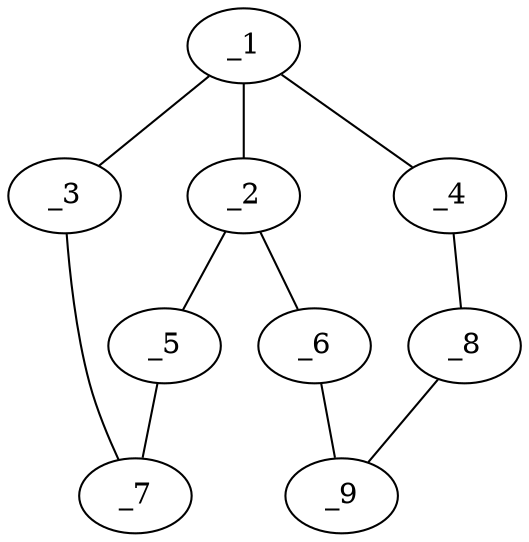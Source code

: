 graph molid99331 {
	_1	 [charge=0,
		chem=1,
		symbol="C  ",
		x="3.7321",
		y="0.5"];
	_2	 [charge=0,
		chem=1,
		symbol="C  ",
		x="3.7321",
		y="-0.5"];
	_1 -- _2	 [valence=1];
	_3	 [charge=0,
		chem=1,
		symbol="C  ",
		x="4.6831",
		y="0.809"];
	_1 -- _3	 [valence=2];
	_4	 [charge=0,
		chem=1,
		symbol="C  ",
		x="2.866",
		y=1];
	_1 -- _4	 [valence=1];
	_5	 [charge=0,
		chem=4,
		symbol="N  ",
		x="4.6831",
		y="-0.809"];
	_2 -- _5	 [valence=2];
	_6	 [charge=0,
		chem=1,
		symbol="C  ",
		x="2.866",
		y="-1"];
	_2 -- _6	 [valence=1];
	_7	 [charge=0,
		chem=2,
		symbol="O  ",
		x="5.2709",
		y=0];
	_3 -- _7	 [valence=1];
	_8	 [charge=0,
		chem=1,
		symbol="C  ",
		x=2,
		y="0.5"];
	_4 -- _8	 [valence=2];
	_5 -- _7	 [valence=1];
	_9	 [charge=0,
		chem=1,
		symbol="C  ",
		x=2,
		y="-0.5"];
	_6 -- _9	 [valence=2];
	_8 -- _9	 [valence=1];
}
